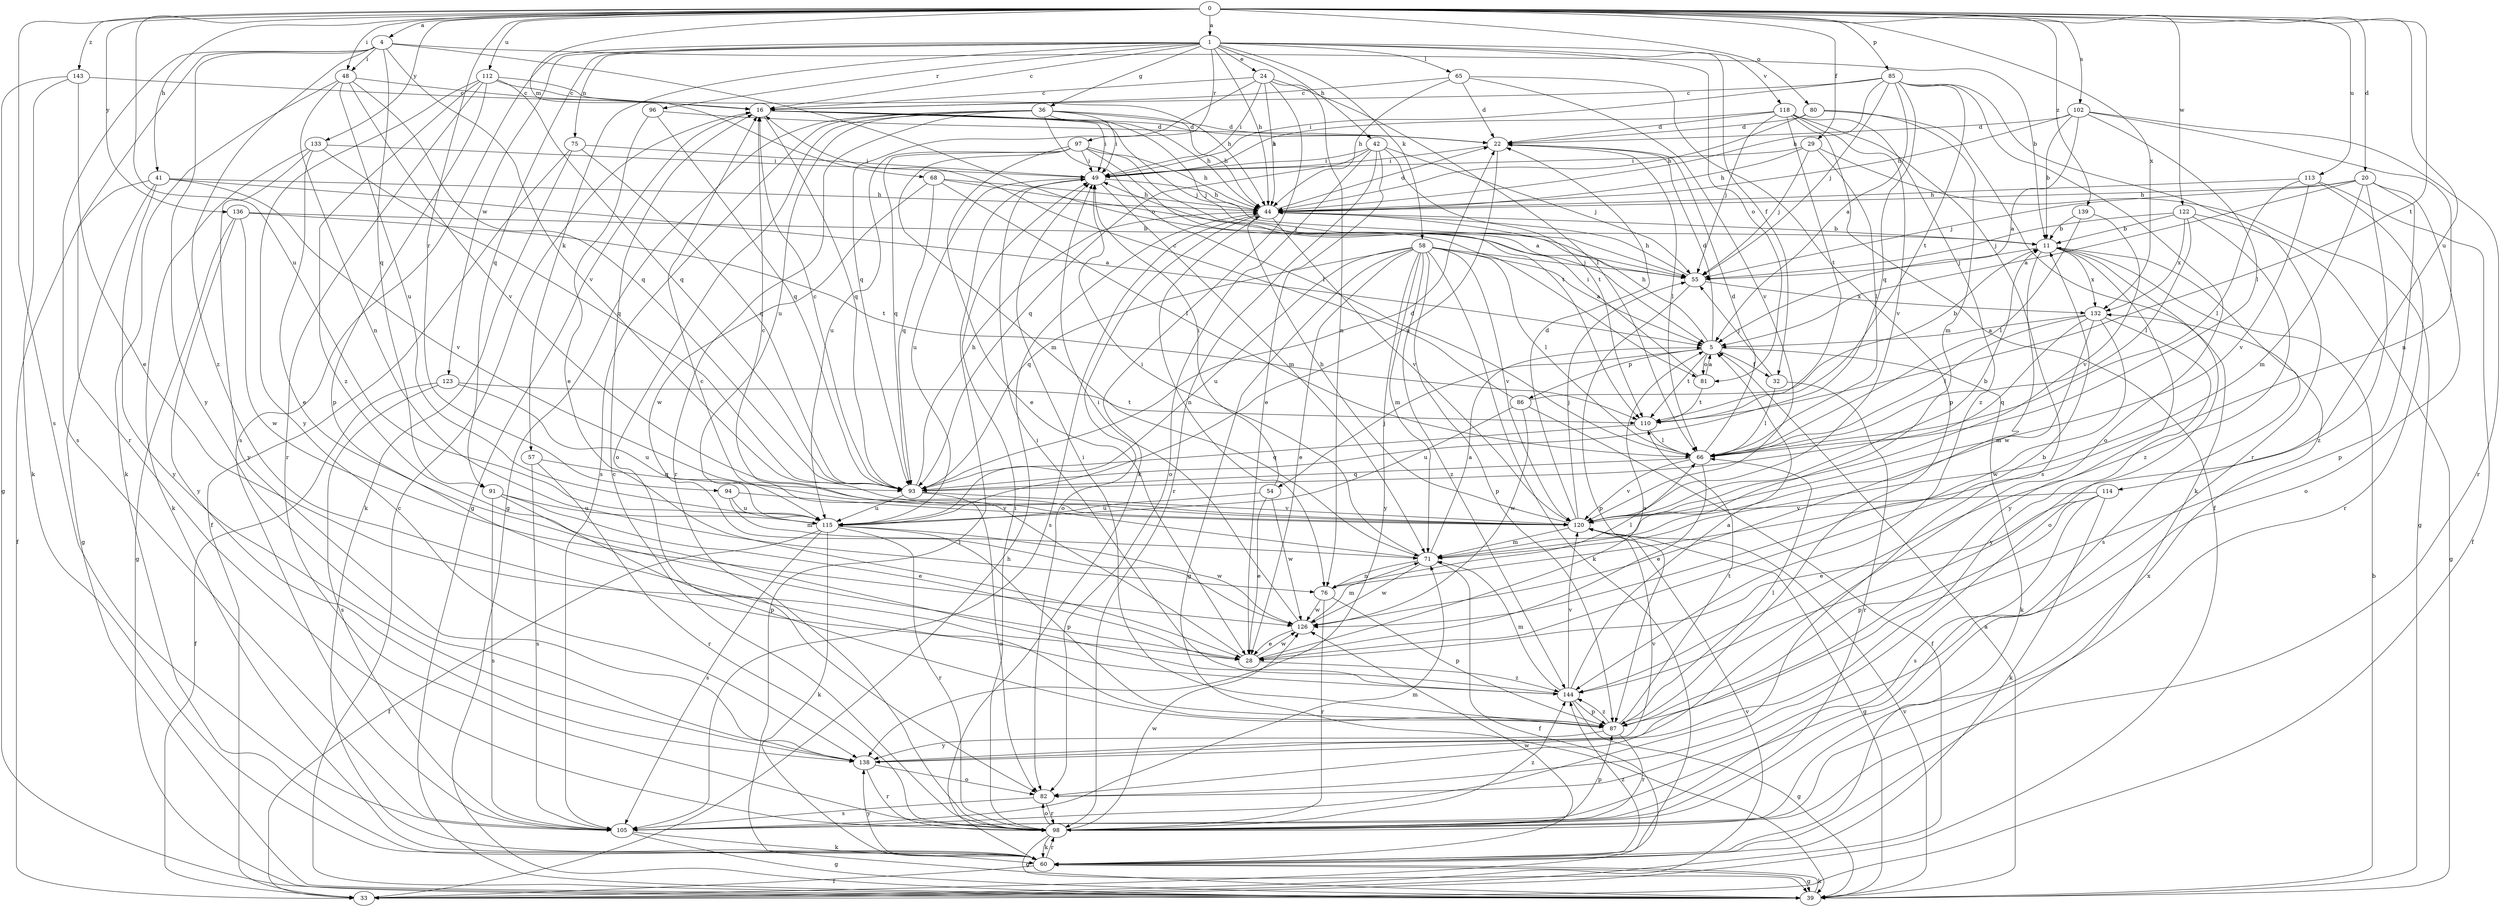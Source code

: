 strict digraph  {
0;
1;
4;
5;
11;
16;
20;
22;
24;
28;
29;
32;
33;
36;
39;
41;
42;
44;
48;
49;
54;
55;
57;
58;
60;
65;
66;
68;
71;
75;
76;
80;
81;
82;
85;
86;
87;
91;
93;
94;
96;
97;
98;
102;
105;
110;
112;
113;
114;
115;
118;
120;
122;
123;
126;
132;
133;
136;
138;
139;
143;
144;
0 -> 1  [label=a];
0 -> 4  [label=a];
0 -> 20  [label=d];
0 -> 29  [label=f];
0 -> 41  [label=h];
0 -> 48  [label=i];
0 -> 68  [label=m];
0 -> 80  [label=o];
0 -> 85  [label=p];
0 -> 94  [label=r];
0 -> 102  [label=s];
0 -> 105  [label=s];
0 -> 110  [label=t];
0 -> 112  [label=u];
0 -> 113  [label=u];
0 -> 114  [label=u];
0 -> 115  [label=u];
0 -> 122  [label=w];
0 -> 132  [label=x];
0 -> 133  [label=y];
0 -> 136  [label=y];
0 -> 139  [label=z];
0 -> 143  [label=z];
1 -> 16  [label=c];
1 -> 24  [label=e];
1 -> 32  [label=f];
1 -> 36  [label=g];
1 -> 42  [label=h];
1 -> 44  [label=h];
1 -> 57  [label=k];
1 -> 58  [label=k];
1 -> 65  [label=l];
1 -> 75  [label=n];
1 -> 81  [label=o];
1 -> 91  [label=q];
1 -> 96  [label=r];
1 -> 97  [label=r];
1 -> 105  [label=s];
1 -> 118  [label=v];
1 -> 123  [label=w];
4 -> 11  [label=b];
4 -> 48  [label=i];
4 -> 81  [label=o];
4 -> 91  [label=q];
4 -> 98  [label=r];
4 -> 105  [label=s];
4 -> 120  [label=v];
4 -> 138  [label=y];
4 -> 144  [label=z];
5 -> 22  [label=d];
5 -> 32  [label=f];
5 -> 44  [label=h];
5 -> 54  [label=j];
5 -> 60  [label=k];
5 -> 81  [label=o];
5 -> 86  [label=p];
5 -> 110  [label=t];
11 -> 55  [label=j];
11 -> 82  [label=o];
11 -> 105  [label=s];
11 -> 126  [label=w];
11 -> 132  [label=x];
11 -> 138  [label=y];
16 -> 22  [label=d];
16 -> 39  [label=g];
16 -> 44  [label=h];
16 -> 49  [label=i];
16 -> 55  [label=j];
16 -> 93  [label=q];
20 -> 5  [label=a];
20 -> 44  [label=h];
20 -> 55  [label=j];
20 -> 71  [label=m];
20 -> 82  [label=o];
20 -> 87  [label=p];
20 -> 144  [label=z];
22 -> 49  [label=i];
22 -> 66  [label=l];
22 -> 115  [label=u];
24 -> 16  [label=c];
24 -> 44  [label=h];
24 -> 49  [label=i];
24 -> 60  [label=k];
24 -> 66  [label=l];
24 -> 76  [label=n];
24 -> 93  [label=q];
28 -> 5  [label=a];
28 -> 11  [label=b];
28 -> 16  [label=c];
28 -> 126  [label=w];
28 -> 144  [label=z];
29 -> 39  [label=g];
29 -> 44  [label=h];
29 -> 49  [label=i];
29 -> 55  [label=j];
29 -> 66  [label=l];
32 -> 55  [label=j];
32 -> 66  [label=l];
32 -> 98  [label=r];
33 -> 44  [label=h];
33 -> 120  [label=v];
36 -> 22  [label=d];
36 -> 39  [label=g];
36 -> 44  [label=h];
36 -> 49  [label=i];
36 -> 55  [label=j];
36 -> 66  [label=l];
36 -> 82  [label=o];
36 -> 98  [label=r];
36 -> 105  [label=s];
36 -> 115  [label=u];
39 -> 5  [label=a];
39 -> 11  [label=b];
39 -> 16  [label=c];
39 -> 49  [label=i];
39 -> 60  [label=k];
39 -> 120  [label=v];
41 -> 5  [label=a];
41 -> 33  [label=f];
41 -> 39  [label=g];
41 -> 44  [label=h];
41 -> 120  [label=v];
41 -> 138  [label=y];
42 -> 28  [label=e];
42 -> 49  [label=i];
42 -> 55  [label=j];
42 -> 82  [label=o];
42 -> 93  [label=q];
42 -> 98  [label=r];
42 -> 110  [label=t];
44 -> 11  [label=b];
44 -> 22  [label=d];
44 -> 76  [label=n];
44 -> 82  [label=o];
44 -> 105  [label=s];
44 -> 120  [label=v];
48 -> 16  [label=c];
48 -> 60  [label=k];
48 -> 76  [label=n];
48 -> 93  [label=q];
48 -> 115  [label=u];
48 -> 120  [label=v];
49 -> 44  [label=h];
49 -> 71  [label=m];
49 -> 115  [label=u];
54 -> 28  [label=e];
54 -> 49  [label=i];
54 -> 115  [label=u];
54 -> 126  [label=w];
55 -> 44  [label=h];
55 -> 87  [label=p];
55 -> 132  [label=x];
57 -> 93  [label=q];
57 -> 98  [label=r];
57 -> 105  [label=s];
58 -> 5  [label=a];
58 -> 28  [label=e];
58 -> 39  [label=g];
58 -> 55  [label=j];
58 -> 60  [label=k];
58 -> 66  [label=l];
58 -> 71  [label=m];
58 -> 87  [label=p];
58 -> 93  [label=q];
58 -> 115  [label=u];
58 -> 120  [label=v];
58 -> 138  [label=y];
58 -> 144  [label=z];
60 -> 33  [label=f];
60 -> 39  [label=g];
60 -> 98  [label=r];
60 -> 126  [label=w];
60 -> 138  [label=y];
60 -> 144  [label=z];
65 -> 16  [label=c];
65 -> 22  [label=d];
65 -> 44  [label=h];
65 -> 87  [label=p];
65 -> 120  [label=v];
66 -> 22  [label=d];
66 -> 28  [label=e];
66 -> 93  [label=q];
66 -> 120  [label=v];
68 -> 44  [label=h];
68 -> 55  [label=j];
68 -> 66  [label=l];
68 -> 93  [label=q];
68 -> 126  [label=w];
71 -> 5  [label=a];
71 -> 16  [label=c];
71 -> 33  [label=f];
71 -> 49  [label=i];
71 -> 76  [label=n];
71 -> 126  [label=w];
75 -> 33  [label=f];
75 -> 49  [label=i];
75 -> 60  [label=k];
75 -> 93  [label=q];
76 -> 66  [label=l];
76 -> 87  [label=p];
76 -> 98  [label=r];
76 -> 126  [label=w];
80 -> 22  [label=d];
80 -> 44  [label=h];
80 -> 60  [label=k];
80 -> 71  [label=m];
81 -> 5  [label=a];
81 -> 49  [label=i];
81 -> 110  [label=t];
82 -> 98  [label=r];
82 -> 105  [label=s];
85 -> 5  [label=a];
85 -> 16  [label=c];
85 -> 44  [label=h];
85 -> 49  [label=i];
85 -> 55  [label=j];
85 -> 82  [label=o];
85 -> 93  [label=q];
85 -> 98  [label=r];
85 -> 110  [label=t];
86 -> 11  [label=b];
86 -> 16  [label=c];
86 -> 33  [label=f];
86 -> 115  [label=u];
86 -> 126  [label=w];
87 -> 49  [label=i];
87 -> 66  [label=l];
87 -> 98  [label=r];
87 -> 110  [label=t];
87 -> 138  [label=y];
87 -> 144  [label=z];
91 -> 28  [label=e];
91 -> 87  [label=p];
91 -> 105  [label=s];
91 -> 115  [label=u];
93 -> 16  [label=c];
93 -> 22  [label=d];
93 -> 44  [label=h];
93 -> 82  [label=o];
93 -> 115  [label=u];
93 -> 120  [label=v];
94 -> 71  [label=m];
94 -> 115  [label=u];
94 -> 120  [label=v];
96 -> 22  [label=d];
96 -> 28  [label=e];
96 -> 93  [label=q];
97 -> 5  [label=a];
97 -> 28  [label=e];
97 -> 44  [label=h];
97 -> 49  [label=i];
97 -> 71  [label=m];
97 -> 93  [label=q];
97 -> 110  [label=t];
97 -> 115  [label=u];
98 -> 16  [label=c];
98 -> 39  [label=g];
98 -> 49  [label=i];
98 -> 60  [label=k];
98 -> 82  [label=o];
98 -> 87  [label=p];
98 -> 126  [label=w];
98 -> 132  [label=x];
98 -> 144  [label=z];
102 -> 5  [label=a];
102 -> 11  [label=b];
102 -> 22  [label=d];
102 -> 44  [label=h];
102 -> 66  [label=l];
102 -> 76  [label=n];
102 -> 98  [label=r];
105 -> 39  [label=g];
105 -> 60  [label=k];
105 -> 71  [label=m];
110 -> 66  [label=l];
110 -> 93  [label=q];
112 -> 16  [label=c];
112 -> 44  [label=h];
112 -> 87  [label=p];
112 -> 93  [label=q];
112 -> 98  [label=r];
112 -> 138  [label=y];
112 -> 144  [label=z];
113 -> 33  [label=f];
113 -> 44  [label=h];
113 -> 66  [label=l];
113 -> 98  [label=r];
113 -> 120  [label=v];
114 -> 28  [label=e];
114 -> 60  [label=k];
114 -> 87  [label=p];
114 -> 105  [label=s];
114 -> 120  [label=v];
115 -> 33  [label=f];
115 -> 60  [label=k];
115 -> 87  [label=p];
115 -> 98  [label=r];
115 -> 105  [label=s];
115 -> 126  [label=w];
118 -> 22  [label=d];
118 -> 33  [label=f];
118 -> 49  [label=i];
118 -> 55  [label=j];
118 -> 105  [label=s];
118 -> 110  [label=t];
118 -> 120  [label=v];
118 -> 144  [label=z];
120 -> 11  [label=b];
120 -> 22  [label=d];
120 -> 39  [label=g];
120 -> 44  [label=h];
120 -> 55  [label=j];
120 -> 71  [label=m];
122 -> 11  [label=b];
122 -> 39  [label=g];
122 -> 55  [label=j];
122 -> 66  [label=l];
122 -> 132  [label=x];
122 -> 144  [label=z];
123 -> 33  [label=f];
123 -> 105  [label=s];
123 -> 110  [label=t];
123 -> 115  [label=u];
126 -> 28  [label=e];
126 -> 49  [label=i];
126 -> 71  [label=m];
132 -> 5  [label=a];
132 -> 66  [label=l];
132 -> 71  [label=m];
132 -> 93  [label=q];
132 -> 126  [label=w];
132 -> 138  [label=y];
133 -> 28  [label=e];
133 -> 49  [label=i];
133 -> 60  [label=k];
133 -> 93  [label=q];
133 -> 138  [label=y];
136 -> 11  [label=b];
136 -> 39  [label=g];
136 -> 110  [label=t];
136 -> 126  [label=w];
136 -> 138  [label=y];
138 -> 82  [label=o];
138 -> 98  [label=r];
138 -> 120  [label=v];
139 -> 11  [label=b];
139 -> 66  [label=l];
139 -> 120  [label=v];
143 -> 16  [label=c];
143 -> 28  [label=e];
143 -> 39  [label=g];
143 -> 60  [label=k];
144 -> 5  [label=a];
144 -> 39  [label=g];
144 -> 49  [label=i];
144 -> 71  [label=m];
144 -> 87  [label=p];
144 -> 120  [label=v];
}

